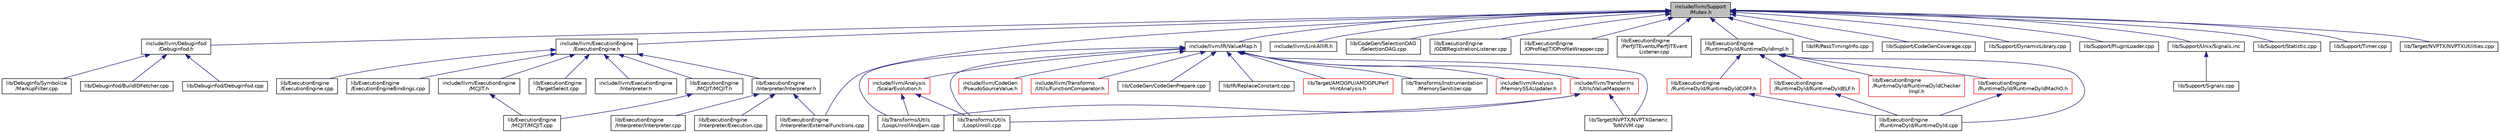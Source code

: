 digraph "include/llvm/Support/Mutex.h"
{
 // LATEX_PDF_SIZE
  bgcolor="transparent";
  edge [fontname="Helvetica",fontsize="10",labelfontname="Helvetica",labelfontsize="10"];
  node [fontname="Helvetica",fontsize="10",shape=record];
  Node1 [label="include/llvm/Support\l/Mutex.h",height=0.2,width=0.4,color="black", fillcolor="grey75", style="filled", fontcolor="black",tooltip=" "];
  Node1 -> Node2 [dir="back",color="midnightblue",fontsize="10",style="solid",fontname="Helvetica"];
  Node2 [label="include/llvm/Debuginfod\l/Debuginfod.h",height=0.2,width=0.4,color="black",URL="$Debuginfod_8h.html",tooltip=" "];
  Node2 -> Node3 [dir="back",color="midnightblue",fontsize="10",style="solid",fontname="Helvetica"];
  Node3 [label="lib/DebugInfo/Symbolize\l/MarkupFilter.cpp",height=0.2,width=0.4,color="black",URL="$MarkupFilter_8cpp.html",tooltip=" "];
  Node2 -> Node4 [dir="back",color="midnightblue",fontsize="10",style="solid",fontname="Helvetica"];
  Node4 [label="lib/Debuginfod/BuildIDFetcher.cpp",height=0.2,width=0.4,color="black",URL="$BuildIDFetcher_8cpp.html",tooltip=" "];
  Node2 -> Node5 [dir="back",color="midnightblue",fontsize="10",style="solid",fontname="Helvetica"];
  Node5 [label="lib/Debuginfod/Debuginfod.cpp",height=0.2,width=0.4,color="black",URL="$Debuginfod_8cpp.html",tooltip=" "];
  Node1 -> Node6 [dir="back",color="midnightblue",fontsize="10",style="solid",fontname="Helvetica"];
  Node6 [label="include/llvm/ExecutionEngine\l/ExecutionEngine.h",height=0.2,width=0.4,color="black",URL="$ExecutionEngine_2ExecutionEngine_8h.html",tooltip=" "];
  Node6 -> Node7 [dir="back",color="midnightblue",fontsize="10",style="solid",fontname="Helvetica"];
  Node7 [label="include/llvm/ExecutionEngine\l/Interpreter.h",height=0.2,width=0.4,color="black",URL="$include_2llvm_2ExecutionEngine_2Interpreter_8h.html",tooltip=" "];
  Node6 -> Node8 [dir="back",color="midnightblue",fontsize="10",style="solid",fontname="Helvetica"];
  Node8 [label="include/llvm/ExecutionEngine\l/MCJIT.h",height=0.2,width=0.4,color="black",URL="$include_2llvm_2ExecutionEngine_2MCJIT_8h.html",tooltip=" "];
  Node8 -> Node9 [dir="back",color="midnightblue",fontsize="10",style="solid",fontname="Helvetica"];
  Node9 [label="lib/ExecutionEngine\l/MCJIT/MCJIT.cpp",height=0.2,width=0.4,color="black",URL="$MCJIT_8cpp.html",tooltip=" "];
  Node6 -> Node10 [dir="back",color="midnightblue",fontsize="10",style="solid",fontname="Helvetica"];
  Node10 [label="lib/ExecutionEngine\l/ExecutionEngine.cpp",height=0.2,width=0.4,color="black",URL="$ExecutionEngine_8cpp.html",tooltip=" "];
  Node6 -> Node11 [dir="back",color="midnightblue",fontsize="10",style="solid",fontname="Helvetica"];
  Node11 [label="lib/ExecutionEngine\l/ExecutionEngineBindings.cpp",height=0.2,width=0.4,color="black",URL="$ExecutionEngineBindings_8cpp.html",tooltip=" "];
  Node6 -> Node12 [dir="back",color="midnightblue",fontsize="10",style="solid",fontname="Helvetica"];
  Node12 [label="lib/ExecutionEngine\l/Interpreter/Interpreter.h",height=0.2,width=0.4,color="black",URL="$lib_2ExecutionEngine_2Interpreter_2Interpreter_8h.html",tooltip=" "];
  Node12 -> Node13 [dir="back",color="midnightblue",fontsize="10",style="solid",fontname="Helvetica"];
  Node13 [label="lib/ExecutionEngine\l/Interpreter/Execution.cpp",height=0.2,width=0.4,color="black",URL="$Execution_8cpp.html",tooltip=" "];
  Node12 -> Node14 [dir="back",color="midnightblue",fontsize="10",style="solid",fontname="Helvetica"];
  Node14 [label="lib/ExecutionEngine\l/Interpreter/ExternalFunctions.cpp",height=0.2,width=0.4,color="black",URL="$ExternalFunctions_8cpp.html",tooltip=" "];
  Node12 -> Node15 [dir="back",color="midnightblue",fontsize="10",style="solid",fontname="Helvetica"];
  Node15 [label="lib/ExecutionEngine\l/Interpreter/Interpreter.cpp",height=0.2,width=0.4,color="black",URL="$Interpreter_8cpp.html",tooltip=" "];
  Node6 -> Node16 [dir="back",color="midnightblue",fontsize="10",style="solid",fontname="Helvetica"];
  Node16 [label="lib/ExecutionEngine\l/MCJIT/MCJIT.h",height=0.2,width=0.4,color="black",URL="$lib_2ExecutionEngine_2MCJIT_2MCJIT_8h.html",tooltip=" "];
  Node16 -> Node9 [dir="back",color="midnightblue",fontsize="10",style="solid",fontname="Helvetica"];
  Node6 -> Node17 [dir="back",color="midnightblue",fontsize="10",style="solid",fontname="Helvetica"];
  Node17 [label="lib/ExecutionEngine\l/TargetSelect.cpp",height=0.2,width=0.4,color="black",URL="$TargetSelect_8cpp.html",tooltip=" "];
  Node1 -> Node18 [dir="back",color="midnightblue",fontsize="10",style="solid",fontname="Helvetica"];
  Node18 [label="include/llvm/IR/ValueMap.h",height=0.2,width=0.4,color="black",URL="$ValueMap_8h.html",tooltip=" "];
  Node18 -> Node19 [dir="back",color="midnightblue",fontsize="10",style="solid",fontname="Helvetica"];
  Node19 [label="include/llvm/Analysis\l/MemorySSAUpdater.h",height=0.2,width=0.4,color="red",URL="$MemorySSAUpdater_8h.html",tooltip=" "];
  Node18 -> Node50 [dir="back",color="midnightblue",fontsize="10",style="solid",fontname="Helvetica"];
  Node50 [label="include/llvm/Analysis\l/ScalarEvolution.h",height=0.2,width=0.4,color="red",URL="$ScalarEvolution_8h.html",tooltip=" "];
  Node50 -> Node209 [dir="back",color="midnightblue",fontsize="10",style="solid",fontname="Helvetica"];
  Node209 [label="lib/Transforms/Utils\l/LoopUnroll.cpp",height=0.2,width=0.4,color="black",URL="$LoopUnroll_8cpp.html",tooltip=" "];
  Node50 -> Node210 [dir="back",color="midnightblue",fontsize="10",style="solid",fontname="Helvetica"];
  Node210 [label="lib/Transforms/Utils\l/LoopUnrollAndJam.cpp",height=0.2,width=0.4,color="black",URL="$LoopUnrollAndJam_8cpp.html",tooltip=" "];
  Node18 -> Node245 [dir="back",color="midnightblue",fontsize="10",style="solid",fontname="Helvetica"];
  Node245 [label="include/llvm/CodeGen\l/PseudoSourceValue.h",height=0.2,width=0.4,color="red",URL="$PseudoSourceValue_8h.html",tooltip=" "];
  Node18 -> Node1583 [dir="back",color="midnightblue",fontsize="10",style="solid",fontname="Helvetica"];
  Node1583 [label="include/llvm/Transforms\l/Utils/FunctionComparator.h",height=0.2,width=0.4,color="red",URL="$FunctionComparator_8h.html",tooltip=" "];
  Node18 -> Node1586 [dir="back",color="midnightblue",fontsize="10",style="solid",fontname="Helvetica"];
  Node1586 [label="include/llvm/Transforms\l/Utils/ValueMapper.h",height=0.2,width=0.4,color="red",URL="$ValueMapper_8h.html",tooltip=" "];
  Node1586 -> Node1625 [dir="back",color="midnightblue",fontsize="10",style="solid",fontname="Helvetica"];
  Node1625 [label="lib/Target/NVPTX/NVPTXGeneric\lToNVVM.cpp",height=0.2,width=0.4,color="black",URL="$NVPTXGenericToNVVM_8cpp.html",tooltip=" "];
  Node1586 -> Node209 [dir="back",color="midnightblue",fontsize="10",style="solid",fontname="Helvetica"];
  Node1586 -> Node210 [dir="back",color="midnightblue",fontsize="10",style="solid",fontname="Helvetica"];
  Node18 -> Node123 [dir="back",color="midnightblue",fontsize="10",style="solid",fontname="Helvetica"];
  Node123 [label="lib/CodeGen/CodeGenPrepare.cpp",height=0.2,width=0.4,color="black",URL="$CodeGenPrepare_8cpp.html",tooltip=" "];
  Node18 -> Node1628 [dir="back",color="midnightblue",fontsize="10",style="solid",fontname="Helvetica"];
  Node1628 [label="lib/IR/ReplaceConstant.cpp",height=0.2,width=0.4,color="black",URL="$ReplaceConstant_8cpp.html",tooltip=" "];
  Node18 -> Node1629 [dir="back",color="midnightblue",fontsize="10",style="solid",fontname="Helvetica"];
  Node1629 [label="lib/Target/AMDGPU/AMDGPUPerf\lHintAnalysis.h",height=0.2,width=0.4,color="red",URL="$AMDGPUPerfHintAnalysis_8h.html",tooltip="Analyzes if a function potentially memory bound and if a kernel kernel may benefit from limiting numb..."];
  Node18 -> Node1625 [dir="back",color="midnightblue",fontsize="10",style="solid",fontname="Helvetica"];
  Node18 -> Node1630 [dir="back",color="midnightblue",fontsize="10",style="solid",fontname="Helvetica"];
  Node1630 [label="lib/Transforms/Instrumentation\l/MemorySanitizer.cpp",height=0.2,width=0.4,color="black",URL="$MemorySanitizer_8cpp.html",tooltip=" "];
  Node18 -> Node209 [dir="back",color="midnightblue",fontsize="10",style="solid",fontname="Helvetica"];
  Node18 -> Node210 [dir="back",color="midnightblue",fontsize="10",style="solid",fontname="Helvetica"];
  Node1 -> Node1631 [dir="back",color="midnightblue",fontsize="10",style="solid",fontname="Helvetica"];
  Node1631 [label="include/llvm/LinkAllIR.h",height=0.2,width=0.4,color="black",URL="$LinkAllIR_8h.html",tooltip=" "];
  Node1 -> Node128 [dir="back",color="midnightblue",fontsize="10",style="solid",fontname="Helvetica"];
  Node128 [label="lib/CodeGen/SelectionDAG\l/SelectionDAG.cpp",height=0.2,width=0.4,color="black",URL="$SelectionDAG_8cpp.html",tooltip=" "];
  Node1 -> Node1632 [dir="back",color="midnightblue",fontsize="10",style="solid",fontname="Helvetica"];
  Node1632 [label="lib/ExecutionEngine\l/GDBRegistrationListener.cpp",height=0.2,width=0.4,color="black",URL="$GDBRegistrationListener_8cpp.html",tooltip=" "];
  Node1 -> Node14 [dir="back",color="midnightblue",fontsize="10",style="solid",fontname="Helvetica"];
  Node1 -> Node1633 [dir="back",color="midnightblue",fontsize="10",style="solid",fontname="Helvetica"];
  Node1633 [label="lib/ExecutionEngine\l/OProfileJIT/OProfileWrapper.cpp",height=0.2,width=0.4,color="black",URL="$OProfileWrapper_8cpp.html",tooltip=" "];
  Node1 -> Node1634 [dir="back",color="midnightblue",fontsize="10",style="solid",fontname="Helvetica"];
  Node1634 [label="lib/ExecutionEngine\l/PerfJITEvents/PerfJITEvent\lListener.cpp",height=0.2,width=0.4,color="black",URL="$PerfJITEventListener_8cpp.html",tooltip=" "];
  Node1 -> Node1635 [dir="back",color="midnightblue",fontsize="10",style="solid",fontname="Helvetica"];
  Node1635 [label="lib/ExecutionEngine\l/RuntimeDyld/RuntimeDyldImpl.h",height=0.2,width=0.4,color="black",URL="$RuntimeDyldImpl_8h.html",tooltip=" "];
  Node1635 -> Node1636 [dir="back",color="midnightblue",fontsize="10",style="solid",fontname="Helvetica"];
  Node1636 [label="lib/ExecutionEngine\l/RuntimeDyld/RuntimeDyldCOFF.h",height=0.2,width=0.4,color="red",URL="$RuntimeDyldCOFF_8h.html",tooltip=" "];
  Node1636 -> Node1637 [dir="back",color="midnightblue",fontsize="10",style="solid",fontname="Helvetica"];
  Node1637 [label="lib/ExecutionEngine\l/RuntimeDyld/RuntimeDyld.cpp",height=0.2,width=0.4,color="black",URL="$RuntimeDyld_8cpp.html",tooltip=" "];
  Node1635 -> Node1643 [dir="back",color="midnightblue",fontsize="10",style="solid",fontname="Helvetica"];
  Node1643 [label="lib/ExecutionEngine\l/RuntimeDyld/RuntimeDyldELF.h",height=0.2,width=0.4,color="red",URL="$RuntimeDyldELF_8h.html",tooltip=" "];
  Node1643 -> Node1637 [dir="back",color="midnightblue",fontsize="10",style="solid",fontname="Helvetica"];
  Node1635 -> Node1637 [dir="back",color="midnightblue",fontsize="10",style="solid",fontname="Helvetica"];
  Node1635 -> Node1647 [dir="back",color="midnightblue",fontsize="10",style="solid",fontname="Helvetica"];
  Node1647 [label="lib/ExecutionEngine\l/RuntimeDyld/RuntimeDyldMachO.h",height=0.2,width=0.4,color="red",URL="$RuntimeDyldMachO_8h.html",tooltip=" "];
  Node1647 -> Node1637 [dir="back",color="midnightblue",fontsize="10",style="solid",fontname="Helvetica"];
  Node1635 -> Node1653 [dir="back",color="midnightblue",fontsize="10",style="solid",fontname="Helvetica"];
  Node1653 [label="lib/ExecutionEngine\l/RuntimeDyld/RuntimeDyldChecker\lImpl.h",height=0.2,width=0.4,color="red",URL="$RuntimeDyldCheckerImpl_8h.html",tooltip=" "];
  Node1 -> Node1655 [dir="back",color="midnightblue",fontsize="10",style="solid",fontname="Helvetica"];
  Node1655 [label="lib/IR/PassTimingInfo.cpp",height=0.2,width=0.4,color="black",URL="$PassTimingInfo_8cpp.html",tooltip=" "];
  Node1 -> Node1656 [dir="back",color="midnightblue",fontsize="10",style="solid",fontname="Helvetica"];
  Node1656 [label="lib/Support/CodeGenCoverage.cpp",height=0.2,width=0.4,color="black",URL="$CodeGenCoverage_8cpp.html",tooltip=" "];
  Node1 -> Node1657 [dir="back",color="midnightblue",fontsize="10",style="solid",fontname="Helvetica"];
  Node1657 [label="lib/Support/DynamicLibrary.cpp",height=0.2,width=0.4,color="black",URL="$DynamicLibrary_8cpp.html",tooltip=" "];
  Node1 -> Node1658 [dir="back",color="midnightblue",fontsize="10",style="solid",fontname="Helvetica"];
  Node1658 [label="lib/Support/PluginLoader.cpp",height=0.2,width=0.4,color="black",URL="$PluginLoader_8cpp.html",tooltip=" "];
  Node1 -> Node1659 [dir="back",color="midnightblue",fontsize="10",style="solid",fontname="Helvetica"];
  Node1659 [label="lib/Support/Unix/Signals.inc",height=0.2,width=0.4,color="black",URL="$Unix_2Signals_8inc.html",tooltip=" "];
  Node1659 -> Node1660 [dir="back",color="midnightblue",fontsize="10",style="solid",fontname="Helvetica"];
  Node1660 [label="lib/Support/Signals.cpp",height=0.2,width=0.4,color="black",URL="$Signals_8cpp.html",tooltip=" "];
  Node1 -> Node1661 [dir="back",color="midnightblue",fontsize="10",style="solid",fontname="Helvetica"];
  Node1661 [label="lib/Support/Statistic.cpp",height=0.2,width=0.4,color="black",URL="$Statistic_8cpp.html",tooltip=" "];
  Node1 -> Node1662 [dir="back",color="midnightblue",fontsize="10",style="solid",fontname="Helvetica"];
  Node1662 [label="lib/Support/Timer.cpp",height=0.2,width=0.4,color="black",URL="$Timer_8cpp.html",tooltip=" "];
  Node1 -> Node1140 [dir="back",color="midnightblue",fontsize="10",style="solid",fontname="Helvetica"];
  Node1140 [label="lib/Target/NVPTX/NVPTXUtilities.cpp",height=0.2,width=0.4,color="black",URL="$NVPTXUtilities_8cpp.html",tooltip=" "];
}
